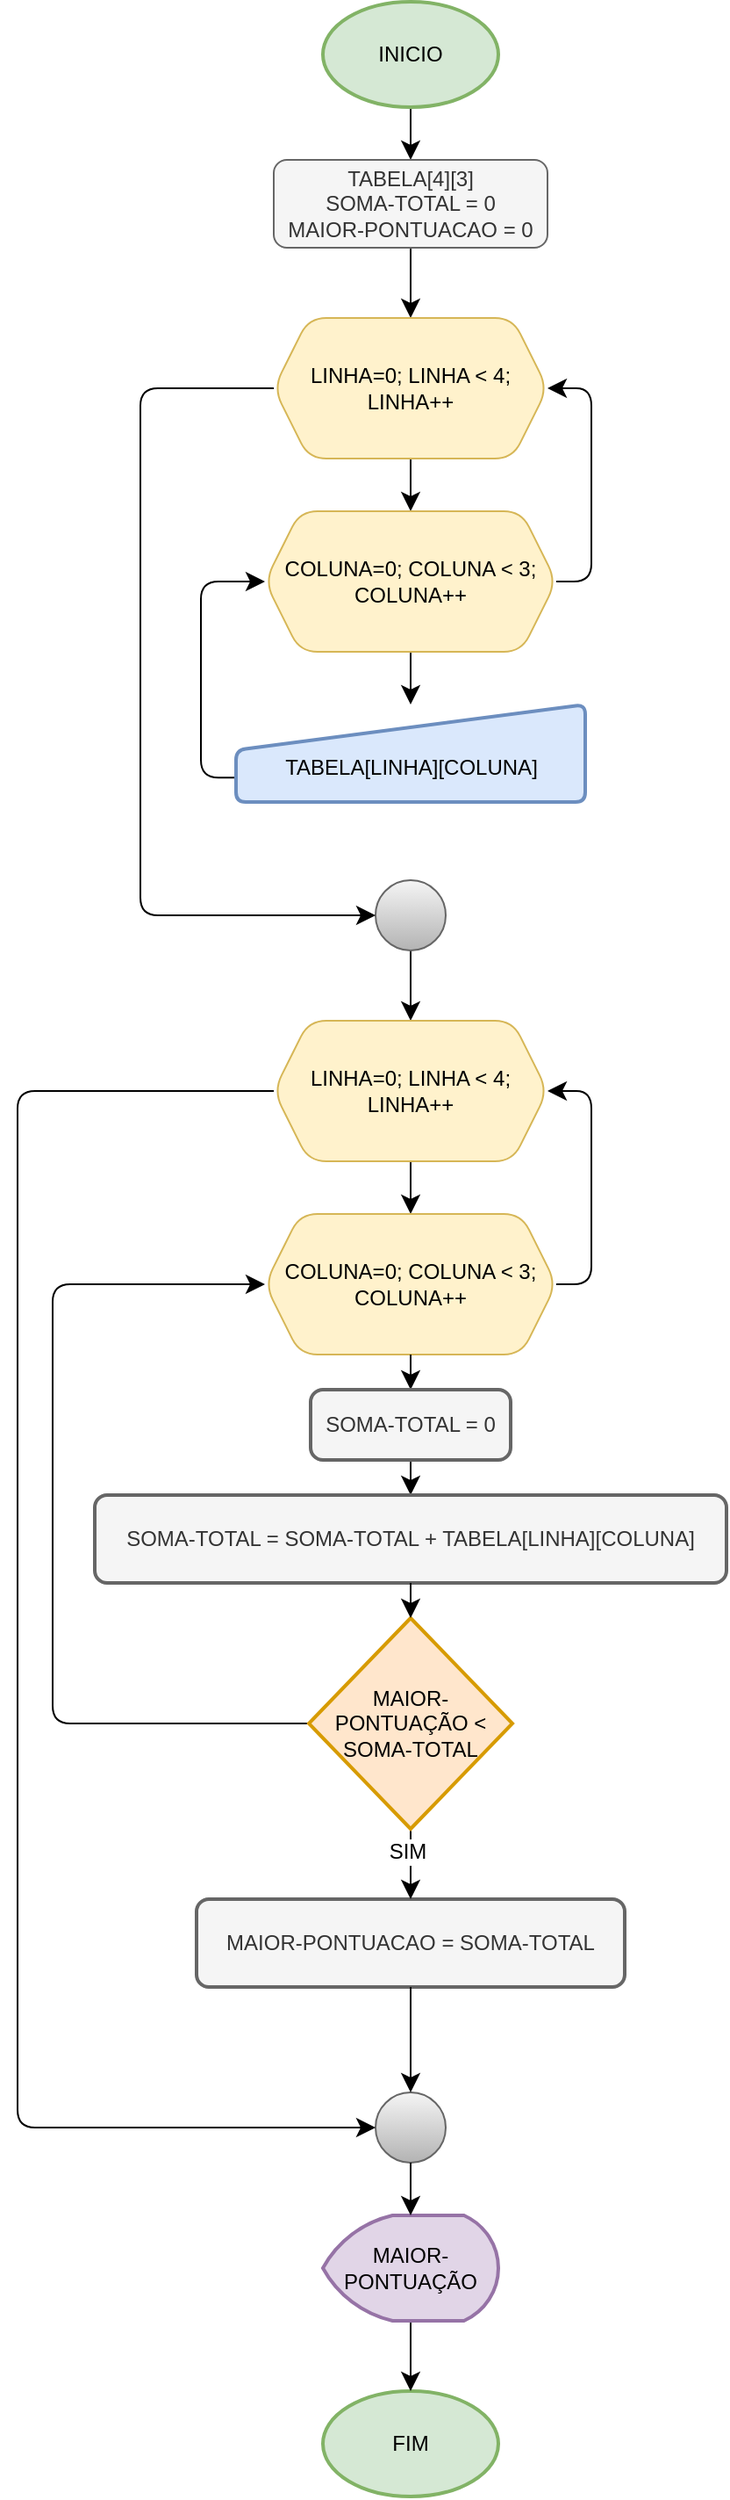<mxfile version="26.2.3">
  <diagram id="C5RBs43oDa-KdzZeNtuy" name="Page-1">
    <mxGraphModel dx="548" dy="974" grid="1" gridSize="10" guides="1" tooltips="1" connect="1" arrows="1" fold="1" page="1" pageScale="1" pageWidth="827" pageHeight="1169" math="0" shadow="0">
      <root>
        <mxCell id="WIyWlLk6GJQsqaUBKTNV-0" />
        <mxCell id="WIyWlLk6GJQsqaUBKTNV-1" parent="WIyWlLk6GJQsqaUBKTNV-0" />
        <mxCell id="1Dm9Xr86s3sIBNIbfE32-0" value="FIM" style="strokeWidth=2;html=1;shape=mxgraph.flowchart.start_1;whiteSpace=wrap;fillColor=#d5e8d4;strokeColor=#82b366;rounded=1;" vertex="1" parent="WIyWlLk6GJQsqaUBKTNV-1">
          <mxGeometry x="214" y="1480" width="100" height="60" as="geometry" />
        </mxCell>
        <mxCell id="1Dm9Xr86s3sIBNIbfE32-22" style="edgeStyle=none;curved=1;rounded=1;orthogonalLoop=1;jettySize=auto;html=1;exitX=0.5;exitY=1;exitDx=0;exitDy=0;exitPerimeter=0;entryX=0.5;entryY=0;entryDx=0;entryDy=0;fontSize=12;startSize=8;endSize=8;" edge="1" parent="WIyWlLk6GJQsqaUBKTNV-1" source="1Dm9Xr86s3sIBNIbfE32-1" target="1Dm9Xr86s3sIBNIbfE32-2">
          <mxGeometry relative="1" as="geometry" />
        </mxCell>
        <mxCell id="1Dm9Xr86s3sIBNIbfE32-1" value="INICIO" style="strokeWidth=2;html=1;shape=mxgraph.flowchart.start_1;whiteSpace=wrap;fillColor=#d5e8d4;strokeColor=#82b366;rounded=1;" vertex="1" parent="WIyWlLk6GJQsqaUBKTNV-1">
          <mxGeometry x="214" y="120" width="100" height="60" as="geometry" />
        </mxCell>
        <mxCell id="1Dm9Xr86s3sIBNIbfE32-21" style="edgeStyle=none;curved=1;rounded=1;orthogonalLoop=1;jettySize=auto;html=1;exitX=0.5;exitY=1;exitDx=0;exitDy=0;entryX=0.5;entryY=0;entryDx=0;entryDy=0;fontSize=12;startSize=8;endSize=8;" edge="1" parent="WIyWlLk6GJQsqaUBKTNV-1" source="1Dm9Xr86s3sIBNIbfE32-2" target="1Dm9Xr86s3sIBNIbfE32-4">
          <mxGeometry relative="1" as="geometry" />
        </mxCell>
        <mxCell id="1Dm9Xr86s3sIBNIbfE32-2" value="TABELA[4][3]&lt;div&gt;SOMA-TOTAL = 0&lt;/div&gt;&lt;div&gt;MAIOR-PONTUACAO = 0&lt;/div&gt;" style="rounded=1;whiteSpace=wrap;html=1;fillColor=#f5f5f5;fontColor=#333333;strokeColor=#666666;" vertex="1" parent="WIyWlLk6GJQsqaUBKTNV-1">
          <mxGeometry x="186" y="210" width="156" height="50" as="geometry" />
        </mxCell>
        <mxCell id="1Dm9Xr86s3sIBNIbfE32-6" value="" style="edgeStyle=orthogonalEdgeStyle;rounded=1;orthogonalLoop=1;jettySize=auto;html=1;fontSize=12;startSize=8;endSize=8;" edge="1" parent="WIyWlLk6GJQsqaUBKTNV-1" source="1Dm9Xr86s3sIBNIbfE32-4" target="1Dm9Xr86s3sIBNIbfE32-5">
          <mxGeometry relative="1" as="geometry" />
        </mxCell>
        <mxCell id="1Dm9Xr86s3sIBNIbfE32-4" value="LINHA=0; LINHA &amp;lt; 4; LINHA++" style="shape=hexagon;perimeter=hexagonPerimeter2;whiteSpace=wrap;html=1;fixedSize=1;fillColor=#fff2cc;strokeColor=#d6b656;rounded=1;" vertex="1" parent="WIyWlLk6GJQsqaUBKTNV-1">
          <mxGeometry x="186" y="300" width="156" height="80" as="geometry" />
        </mxCell>
        <mxCell id="1Dm9Xr86s3sIBNIbfE32-9" value="" style="edgeStyle=none;curved=1;rounded=1;orthogonalLoop=1;jettySize=auto;html=1;fontSize=12;startSize=8;endSize=8;" edge="1" parent="WIyWlLk6GJQsqaUBKTNV-1" source="1Dm9Xr86s3sIBNIbfE32-5" target="1Dm9Xr86s3sIBNIbfE32-7">
          <mxGeometry relative="1" as="geometry" />
        </mxCell>
        <mxCell id="1Dm9Xr86s3sIBNIbfE32-17" style="edgeStyle=orthogonalEdgeStyle;rounded=1;orthogonalLoop=1;jettySize=auto;html=1;exitX=1;exitY=0.5;exitDx=0;exitDy=0;entryX=1;entryY=0.5;entryDx=0;entryDy=0;fontSize=12;startSize=8;endSize=8;" edge="1" parent="WIyWlLk6GJQsqaUBKTNV-1" source="1Dm9Xr86s3sIBNIbfE32-5" target="1Dm9Xr86s3sIBNIbfE32-4">
          <mxGeometry relative="1" as="geometry" />
        </mxCell>
        <mxCell id="1Dm9Xr86s3sIBNIbfE32-5" value="COLUNA=0; COLUNA &amp;lt; 3; COLUNA++" style="shape=hexagon;perimeter=hexagonPerimeter2;whiteSpace=wrap;html=1;fixedSize=1;fillColor=#fff2cc;strokeColor=#d6b656;rounded=1;" vertex="1" parent="WIyWlLk6GJQsqaUBKTNV-1">
          <mxGeometry x="181" y="410" width="166" height="80" as="geometry" />
        </mxCell>
        <mxCell id="1Dm9Xr86s3sIBNIbfE32-16" style="edgeStyle=orthogonalEdgeStyle;rounded=1;orthogonalLoop=1;jettySize=auto;html=1;exitX=0;exitY=0.75;exitDx=0;exitDy=0;entryX=0;entryY=0.5;entryDx=0;entryDy=0;fontSize=12;startSize=8;endSize=8;" edge="1" parent="WIyWlLk6GJQsqaUBKTNV-1" source="1Dm9Xr86s3sIBNIbfE32-7" target="1Dm9Xr86s3sIBNIbfE32-5">
          <mxGeometry relative="1" as="geometry" />
        </mxCell>
        <mxCell id="1Dm9Xr86s3sIBNIbfE32-7" value="&lt;div&gt;&lt;br&gt;&lt;/div&gt;TABELA[LINHA][COLUNA]" style="html=1;strokeWidth=2;shape=manualInput;whiteSpace=wrap;rounded=1;size=26;arcSize=11;fillColor=#dae8fc;strokeColor=#6c8ebf;" vertex="1" parent="WIyWlLk6GJQsqaUBKTNV-1">
          <mxGeometry x="164.5" y="520" width="199" height="55.5" as="geometry" />
        </mxCell>
        <mxCell id="1Dm9Xr86s3sIBNIbfE32-29" style="edgeStyle=none;curved=1;rounded=1;orthogonalLoop=1;jettySize=auto;html=1;exitX=0.5;exitY=1;exitDx=0;exitDy=0;exitPerimeter=0;entryX=0.5;entryY=0;entryDx=0;entryDy=0;fontSize=12;startSize=8;endSize=8;" edge="1" parent="WIyWlLk6GJQsqaUBKTNV-1" source="1Dm9Xr86s3sIBNIbfE32-18" target="1Dm9Xr86s3sIBNIbfE32-25">
          <mxGeometry relative="1" as="geometry" />
        </mxCell>
        <mxCell id="1Dm9Xr86s3sIBNIbfE32-18" value="" style="verticalLabelPosition=bottom;verticalAlign=top;html=1;shape=mxgraph.flowchart.on-page_reference;rounded=1;fillColor=#f5f5f5;gradientColor=#b3b3b3;strokeColor=#666666;" vertex="1" parent="WIyWlLk6GJQsqaUBKTNV-1">
          <mxGeometry x="244" y="620" width="40" height="40" as="geometry" />
        </mxCell>
        <mxCell id="1Dm9Xr86s3sIBNIbfE32-19" style="edgeStyle=orthogonalEdgeStyle;rounded=1;orthogonalLoop=1;jettySize=auto;html=1;exitX=0;exitY=0.5;exitDx=0;exitDy=0;entryX=0;entryY=0.5;entryDx=0;entryDy=0;entryPerimeter=0;fontSize=12;startSize=8;endSize=8;" edge="1" parent="WIyWlLk6GJQsqaUBKTNV-1" source="1Dm9Xr86s3sIBNIbfE32-4" target="1Dm9Xr86s3sIBNIbfE32-18">
          <mxGeometry relative="1" as="geometry">
            <Array as="points">
              <mxPoint x="110" y="340" />
              <mxPoint x="110" y="640" />
            </Array>
          </mxGeometry>
        </mxCell>
        <mxCell id="1Dm9Xr86s3sIBNIbfE32-24" value="" style="edgeStyle=orthogonalEdgeStyle;rounded=1;orthogonalLoop=1;jettySize=auto;html=1;fontSize=12;startSize=8;endSize=8;" edge="1" parent="WIyWlLk6GJQsqaUBKTNV-1" source="1Dm9Xr86s3sIBNIbfE32-25" target="1Dm9Xr86s3sIBNIbfE32-27">
          <mxGeometry relative="1" as="geometry" />
        </mxCell>
        <mxCell id="1Dm9Xr86s3sIBNIbfE32-25" value="LINHA=0; LINHA &amp;lt; 4; LINHA++" style="shape=hexagon;perimeter=hexagonPerimeter2;whiteSpace=wrap;html=1;fixedSize=1;fillColor=#fff2cc;strokeColor=#d6b656;rounded=1;" vertex="1" parent="WIyWlLk6GJQsqaUBKTNV-1">
          <mxGeometry x="186" y="700" width="156" height="80" as="geometry" />
        </mxCell>
        <mxCell id="1Dm9Xr86s3sIBNIbfE32-26" style="edgeStyle=orthogonalEdgeStyle;rounded=1;orthogonalLoop=1;jettySize=auto;html=1;exitX=1;exitY=0.5;exitDx=0;exitDy=0;entryX=1;entryY=0.5;entryDx=0;entryDy=0;fontSize=12;startSize=8;endSize=8;" edge="1" parent="WIyWlLk6GJQsqaUBKTNV-1" source="1Dm9Xr86s3sIBNIbfE32-27" target="1Dm9Xr86s3sIBNIbfE32-25">
          <mxGeometry relative="1" as="geometry" />
        </mxCell>
        <mxCell id="1Dm9Xr86s3sIBNIbfE32-31" style="edgeStyle=none;curved=1;rounded=1;orthogonalLoop=1;jettySize=auto;html=1;exitX=0.5;exitY=1;exitDx=0;exitDy=0;entryX=0.5;entryY=0;entryDx=0;entryDy=0;fontSize=12;startSize=8;endSize=8;" edge="1" parent="WIyWlLk6GJQsqaUBKTNV-1" source="1Dm9Xr86s3sIBNIbfE32-45" target="1Dm9Xr86s3sIBNIbfE32-30">
          <mxGeometry relative="1" as="geometry" />
        </mxCell>
        <mxCell id="1Dm9Xr86s3sIBNIbfE32-27" value="COLUNA=0; COLUNA &amp;lt; 3; COLUNA++" style="shape=hexagon;perimeter=hexagonPerimeter2;whiteSpace=wrap;html=1;fixedSize=1;fillColor=#fff2cc;strokeColor=#d6b656;rounded=1;" vertex="1" parent="WIyWlLk6GJQsqaUBKTNV-1">
          <mxGeometry x="181" y="810" width="166" height="80" as="geometry" />
        </mxCell>
        <mxCell id="1Dm9Xr86s3sIBNIbfE32-30" value="SOMA-TOTAL = SOMA-TOTAL + TABELA[LINHA][COLUNA]" style="rounded=1;whiteSpace=wrap;html=1;absoluteArcSize=1;arcSize=14;strokeWidth=2;fillColor=#f5f5f5;strokeColor=#666666;fontColor=#333333;" vertex="1" parent="WIyWlLk6GJQsqaUBKTNV-1">
          <mxGeometry x="84" y="970" width="360" height="50" as="geometry" />
        </mxCell>
        <mxCell id="1Dm9Xr86s3sIBNIbfE32-32" value="MAIOR-PONTUACAO = SOMA-TOTAL" style="rounded=1;whiteSpace=wrap;html=1;absoluteArcSize=1;arcSize=14;strokeWidth=2;fillColor=#f5f5f5;strokeColor=#666666;fontColor=#333333;" vertex="1" parent="WIyWlLk6GJQsqaUBKTNV-1">
          <mxGeometry x="142" y="1200" width="244" height="50" as="geometry" />
        </mxCell>
        <mxCell id="1Dm9Xr86s3sIBNIbfE32-35" style="edgeStyle=none;curved=1;rounded=1;orthogonalLoop=1;jettySize=auto;html=1;exitX=0.5;exitY=1;exitDx=0;exitDy=0;exitPerimeter=0;entryX=0.5;entryY=0;entryDx=0;entryDy=0;fontSize=12;startSize=8;endSize=8;" edge="1" parent="WIyWlLk6GJQsqaUBKTNV-1" source="1Dm9Xr86s3sIBNIbfE32-33" target="1Dm9Xr86s3sIBNIbfE32-32">
          <mxGeometry relative="1" as="geometry" />
        </mxCell>
        <mxCell id="1Dm9Xr86s3sIBNIbfE32-36" value="SIM" style="edgeLabel;html=1;align=center;verticalAlign=middle;resizable=0;points=[];fontSize=12;rounded=1;" vertex="1" connectable="0" parent="1Dm9Xr86s3sIBNIbfE32-35">
          <mxGeometry x="-0.35" y="-2" relative="1" as="geometry">
            <mxPoint as="offset" />
          </mxGeometry>
        </mxCell>
        <mxCell id="1Dm9Xr86s3sIBNIbfE32-39" style="edgeStyle=orthogonalEdgeStyle;rounded=1;orthogonalLoop=1;jettySize=auto;html=1;exitX=0;exitY=0.5;exitDx=0;exitDy=0;exitPerimeter=0;entryX=0;entryY=0.5;entryDx=0;entryDy=0;fontSize=12;startSize=8;endSize=8;" edge="1" parent="WIyWlLk6GJQsqaUBKTNV-1" source="1Dm9Xr86s3sIBNIbfE32-33" target="1Dm9Xr86s3sIBNIbfE32-27">
          <mxGeometry relative="1" as="geometry">
            <Array as="points">
              <mxPoint x="60" y="1100" />
              <mxPoint x="60" y="850" />
            </Array>
          </mxGeometry>
        </mxCell>
        <mxCell id="1Dm9Xr86s3sIBNIbfE32-33" value="MAIOR-PONTUAÇÃO &amp;lt; SOMA-TOTAL" style="strokeWidth=2;html=1;shape=mxgraph.flowchart.decision;whiteSpace=wrap;rounded=1;fillColor=#ffe6cc;strokeColor=#d79b00;" vertex="1" parent="WIyWlLk6GJQsqaUBKTNV-1">
          <mxGeometry x="206" y="1040" width="116" height="120" as="geometry" />
        </mxCell>
        <mxCell id="1Dm9Xr86s3sIBNIbfE32-34" style="edgeStyle=none;curved=1;rounded=1;orthogonalLoop=1;jettySize=auto;html=1;exitX=0.5;exitY=1;exitDx=0;exitDy=0;entryX=0.5;entryY=0;entryDx=0;entryDy=0;entryPerimeter=0;fontSize=12;startSize=8;endSize=8;" edge="1" parent="WIyWlLk6GJQsqaUBKTNV-1" source="1Dm9Xr86s3sIBNIbfE32-30" target="1Dm9Xr86s3sIBNIbfE32-33">
          <mxGeometry relative="1" as="geometry" />
        </mxCell>
        <mxCell id="1Dm9Xr86s3sIBNIbfE32-40" value="" style="verticalLabelPosition=bottom;verticalAlign=top;html=1;shape=mxgraph.flowchart.on-page_reference;rounded=1;fillColor=#f5f5f5;gradientColor=#b3b3b3;strokeColor=#666666;" vertex="1" parent="WIyWlLk6GJQsqaUBKTNV-1">
          <mxGeometry x="244" y="1310" width="40" height="40" as="geometry" />
        </mxCell>
        <mxCell id="1Dm9Xr86s3sIBNIbfE32-41" style="edgeStyle=orthogonalEdgeStyle;rounded=1;orthogonalLoop=1;jettySize=auto;html=1;exitX=0;exitY=0.5;exitDx=0;exitDy=0;entryX=0;entryY=0.5;entryDx=0;entryDy=0;entryPerimeter=0;fontSize=12;startSize=8;endSize=8;" edge="1" parent="WIyWlLk6GJQsqaUBKTNV-1" source="1Dm9Xr86s3sIBNIbfE32-25" target="1Dm9Xr86s3sIBNIbfE32-40">
          <mxGeometry relative="1" as="geometry">
            <Array as="points">
              <mxPoint x="40" y="740" />
              <mxPoint x="40" y="1330" />
            </Array>
          </mxGeometry>
        </mxCell>
        <mxCell id="1Dm9Xr86s3sIBNIbfE32-44" style="edgeStyle=none;curved=1;rounded=1;orthogonalLoop=1;jettySize=auto;html=1;exitX=0.5;exitY=1;exitDx=0;exitDy=0;exitPerimeter=0;fontSize=12;startSize=8;endSize=8;" edge="1" parent="WIyWlLk6GJQsqaUBKTNV-1" source="1Dm9Xr86s3sIBNIbfE32-42" target="1Dm9Xr86s3sIBNIbfE32-0">
          <mxGeometry relative="1" as="geometry" />
        </mxCell>
        <mxCell id="1Dm9Xr86s3sIBNIbfE32-42" value="MAIOR-PONTUAÇÃO" style="strokeWidth=2;html=1;shape=mxgraph.flowchart.display;whiteSpace=wrap;rounded=1;fillColor=#e1d5e7;strokeColor=#9673a6;" vertex="1" parent="WIyWlLk6GJQsqaUBKTNV-1">
          <mxGeometry x="214" y="1380" width="100" height="60" as="geometry" />
        </mxCell>
        <mxCell id="1Dm9Xr86s3sIBNIbfE32-43" style="edgeStyle=none;curved=1;rounded=1;orthogonalLoop=1;jettySize=auto;html=1;exitX=0.5;exitY=1;exitDx=0;exitDy=0;exitPerimeter=0;entryX=0.5;entryY=0;entryDx=0;entryDy=0;entryPerimeter=0;fontSize=12;startSize=8;endSize=8;" edge="1" parent="WIyWlLk6GJQsqaUBKTNV-1" source="1Dm9Xr86s3sIBNIbfE32-40" target="1Dm9Xr86s3sIBNIbfE32-42">
          <mxGeometry relative="1" as="geometry" />
        </mxCell>
        <mxCell id="1Dm9Xr86s3sIBNIbfE32-46" value="" style="edgeStyle=none;curved=1;rounded=1;orthogonalLoop=1;jettySize=auto;html=1;exitX=0.5;exitY=1;exitDx=0;exitDy=0;entryX=0.5;entryY=0;entryDx=0;entryDy=0;fontSize=12;startSize=8;endSize=8;" edge="1" parent="WIyWlLk6GJQsqaUBKTNV-1" source="1Dm9Xr86s3sIBNIbfE32-27" target="1Dm9Xr86s3sIBNIbfE32-45">
          <mxGeometry relative="1" as="geometry">
            <mxPoint x="264" y="890" as="sourcePoint" />
            <mxPoint x="264" y="970" as="targetPoint" />
          </mxGeometry>
        </mxCell>
        <mxCell id="1Dm9Xr86s3sIBNIbfE32-45" value="SOMA-TOTAL = 0" style="rounded=1;whiteSpace=wrap;html=1;absoluteArcSize=1;arcSize=14;strokeWidth=2;fillColor=#f5f5f5;strokeColor=#666666;fontColor=#333333;" vertex="1" parent="WIyWlLk6GJQsqaUBKTNV-1">
          <mxGeometry x="207" y="910" width="114" height="40" as="geometry" />
        </mxCell>
        <mxCell id="1Dm9Xr86s3sIBNIbfE32-47" style="edgeStyle=none;curved=1;rounded=1;orthogonalLoop=1;jettySize=auto;html=1;exitX=0.5;exitY=1;exitDx=0;exitDy=0;entryX=0.5;entryY=0;entryDx=0;entryDy=0;entryPerimeter=0;fontSize=12;startSize=8;endSize=8;" edge="1" parent="WIyWlLk6GJQsqaUBKTNV-1" source="1Dm9Xr86s3sIBNIbfE32-32" target="1Dm9Xr86s3sIBNIbfE32-40">
          <mxGeometry relative="1" as="geometry" />
        </mxCell>
      </root>
    </mxGraphModel>
  </diagram>
</mxfile>
